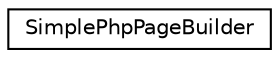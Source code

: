 digraph "Graphical Class Hierarchy"
{
  edge [fontname="Helvetica",fontsize="10",labelfontname="Helvetica",labelfontsize="10"];
  node [fontname="Helvetica",fontsize="10",shape=record];
  rankdir="LR";
  Node1 [label="SimplePhpPageBuilder",height=0.2,width=0.4,color="black", fillcolor="white", style="filled",URL="$class_simple_php_page_builder.html"];
}
